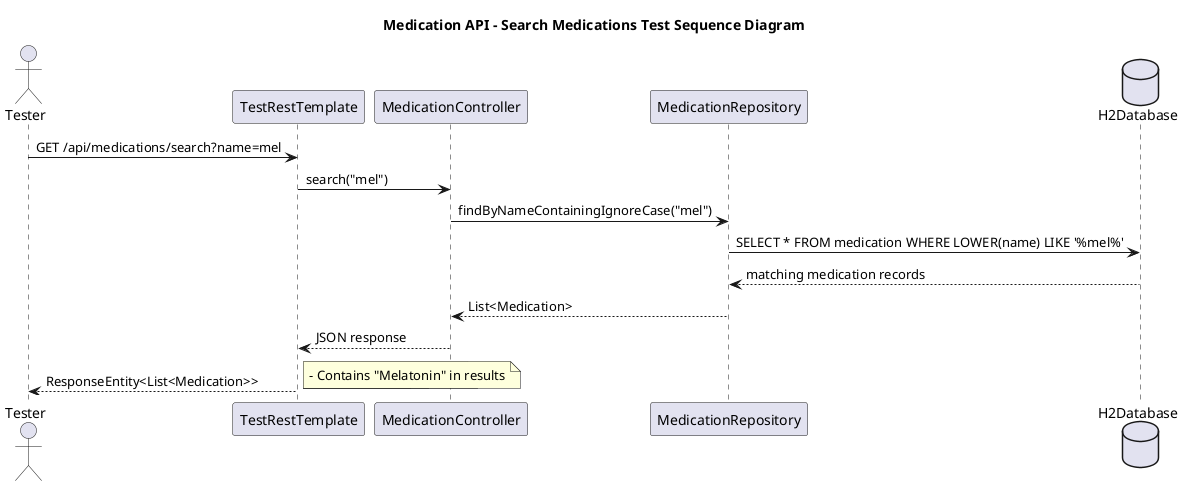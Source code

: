 @startuml Medication API - Search Medications Test
title Medication API - Search Medications Test Sequence Diagram

actor Tester
participant TestRestTemplate
participant MedicationController
participant MedicationRepository
database H2Database

Tester -> TestRestTemplate: GET /api/medications/search?name=mel
TestRestTemplate -> MedicationController: search("mel")
MedicationController -> MedicationRepository: findByNameContainingIgnoreCase("mel")
MedicationRepository -> H2Database: SELECT * FROM medication WHERE LOWER(name) LIKE '%mel%'
H2Database --> MedicationRepository: matching medication records
MedicationRepository --> MedicationController: List<Medication>
MedicationController --> TestRestTemplate: JSON response
TestRestTemplate --> Tester: ResponseEntity<List<Medication>>

note right: Test validates:
note right: - HTTP 2xx status
note right: - Non-null response body
note right: - Contains "Melatonin" in results
@enduml